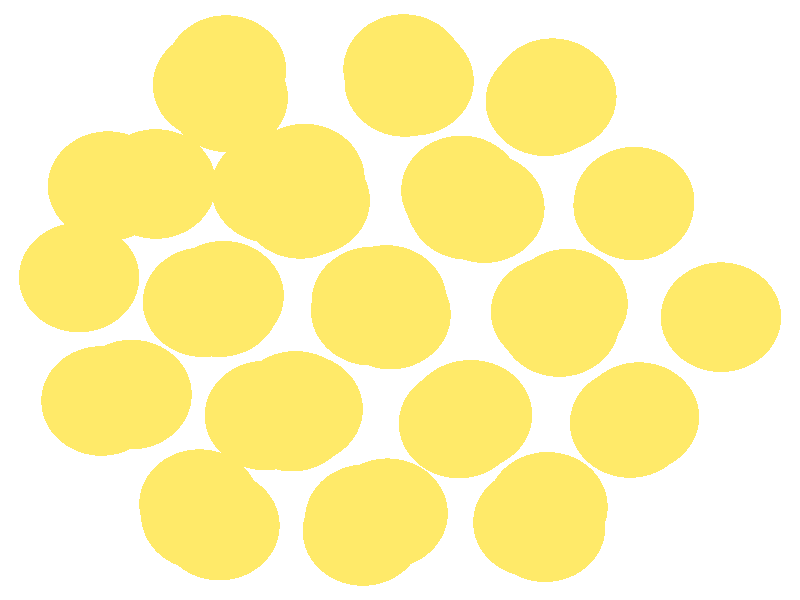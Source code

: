 #include "colors.inc"
#include "finish.inc"

global_settings {assumed_gamma 1 max_trace_level 6}
background {color White}
camera {orthographic
  right -13.56*x up 11.17*y
  direction 1.00*z
  location <0,0,50.00> look_at <0,0,0>}
light_source {<  2.00,   3.00,  40.00> color White
  area_light <0.70, 0, 0>, <0, 0.70, 0>, 3, 3
  adaptive 1 jitter}

#declare simple = finish {phong 0.7}
#declare pale = finish {ambient .5 diffuse .85 roughness .001 specular 0.200 }
#declare intermediate = finish {ambient 0.3 diffuse 0.6 specular 0.10 roughness 0.04 }
#declare vmd = finish {ambient .0 diffuse .65 phong 0.1 phong_size 40. specular 0.500 }
#declare jmol = finish {ambient .2 diffuse .6 specular 1 roughness .001 metallic}
#declare ase2 = finish {ambient 0.05 brilliance 3 diffuse 0.6 metallic specular 0.70 roughness 0.04 reflection 0.15}
#declare ase3 = finish {ambient .15 brilliance 2 diffuse .6 metallic specular 1. roughness .001 reflection .0}
#declare glass = finish {ambient .05 diffuse .3 specular 1. roughness .001}
#declare Rcell = 0.050;
#declare Rbond = 0.100;

#macro atom(LOC, R, COL, FIN)
  sphere{LOC, R texture{pigment{COL} finish{FIN}}}
#end
#macro constrain(LOC, R, COL, FIN)
union{torus{R, Rcell rotate 45*z texture{pigment{COL} finish{FIN}}}
      torus{R, Rcell rotate -45*z texture{pigment{COL} finish{FIN}}}
      translate LOC}
#end

atom(< -1.77,  -1.97,  -1.47>, 1.02, rgb <1.00, 0.82, 0.14>, ase3) // #0 
atom(< -0.21,  -3.97,  -2.83>, 1.02, rgb <1.00, 0.82, 0.14>, ase3) // #1 
atom(<  1.18,  -2.14,  -1.32>, 1.02, rgb <1.00, 0.82, 0.14>, ase3) // #2 
atom(<  2.50,  -3.85,  -2.89>, 1.02, rgb <1.00, 0.82, 0.14>, ase3) // #3 
atom(<  1.22,  -2.14,  -4.46>, 1.02, rgb <1.00, 0.82, 0.14>, ase3) // #4 
atom(<  2.46,  -4.23,  -5.87>, 1.02, rgb <1.00, 0.82, 0.14>, ase3) // #5 
atom(<  4.05,  -2.18,  -3.98>, 1.02, rgb <1.00, 0.82, 0.14>, ase3) // #6 
atom(<  3.90,  -2.29,  -7.47>, 1.02, rgb <1.00, 0.82, 0.14>, ase3) // #7 
atom(< -0.49,  -0.20,   0.00>, 1.02, rgb <1.00, 0.82, 0.14>, ase3) // #8 
atom(< -1.69,   1.79,  -1.15>, 1.02, rgb <1.00, 0.82, 0.14>, ase3) // #9 
atom(< -0.23,   0.00,  -2.87>, 1.02, rgb <1.00, 0.82, 0.14>, ase3) // #10 
atom(<  1.43,   1.71,  -1.28>, 1.02, rgb <1.00, 0.82, 0.14>, ase3) // #11 
atom(<  2.84,  -0.07,  -2.59>, 1.02, rgb <1.00, 0.82, 0.14>, ase3) // #12 
atom(<  1.15,   1.77,  -4.38>, 1.02, rgb <1.00, 0.82, 0.14>, ase3) // #13 
atom(<  2.56,  -0.22,  -5.83>, 1.02, rgb <1.00, 0.82, 0.14>, ase3) // #14 
atom(<  3.97,   1.83,  -4.40>, 1.02, rgb <1.00, 0.82, 0.14>, ase3) // #15 
atom(<  5.44,  -0.32,  -6.02>, 1.02, rgb <1.00, 0.82, 0.14>, ase3) // #16 
atom(<  3.96,   1.76,  -7.33>, 1.02, rgb <1.00, 0.82, 0.14>, ase3) // #17 
atom(<  0.08,   4.06,  -2.92>, 1.02, rgb <1.00, 0.82, 0.14>, ase3) // #18 
atom(<  2.47,   3.70,  -3.05>, 1.02, rgb <1.00, 0.82, 0.14>, ase3) // #19 
atom(<  2.65,   3.79,  -5.90>, 1.02, rgb <1.00, 0.82, 0.14>, ase3) // #20 
atom(< -3.06,  -4.20,  -3.01>, 1.02, rgb <1.00, 0.82, 0.14>, ase3) // #21 
atom(< -4.55,  -1.76,  -3.90>, 1.02, rgb <1.00, 0.82, 0.14>, ase3) // #22 
atom(< -3.40,  -3.80,  -5.38>, 1.02, rgb <1.00, 0.82, 0.14>, ase3) // #23 
atom(< -1.65,  -2.03,  -4.30>, 1.02, rgb <1.00, 0.82, 0.14>, ase3) // #24 
atom(< -0.63,  -4.30,  -5.78>, 1.02, rgb <1.00, 0.82, 0.14>, ase3) // #25 
atom(< -1.83,  -2.17,  -7.19>, 1.02, rgb <1.00, 0.82, 0.14>, ase3) // #26 
atom(< -0.59,  -4.08,  -8.65>, 1.02, rgb <1.00, 0.82, 0.14>, ase3) // #27 
atom(<  1.16,  -2.15,  -7.40>, 1.02, rgb <1.00, 0.82, 0.14>, ase3) // #28 
atom(<  2.26,  -4.14,  -8.46>, 1.02, rgb <1.00, 0.82, 0.14>, ase3) // #29 
atom(<  1.00,  -2.30, -10.29>, 1.02, rgb <1.00, 0.82, 0.14>, ase3) // #30 
atom(< -2.99,   0.08,  -2.86>, 1.02, rgb <1.00, 0.82, 0.14>, ase3) // #31 
atom(< -4.14,   2.16,  -4.21>, 1.02, rgb <1.00, 0.82, 0.14>, ase3) // #32 
atom(< -3.06,  -0.04,  -5.74>, 1.02, rgb <1.00, 0.82, 0.14>, ase3) // #33 
atom(< -1.62,   2.26,  -4.08>, 1.02, rgb <1.00, 0.82, 0.14>, ase3) // #34 
atom(< -0.16,  -0.27,  -5.91>, 1.02, rgb <1.00, 0.82, 0.14>, ase3) // #35 
atom(< -1.53,   1.85,  -7.23>, 1.02, rgb <1.00, 0.82, 0.14>, ase3) // #36 
atom(< -0.48,  -0.03,  -8.51>, 1.02, rgb <1.00, 0.82, 0.14>, ase3) // #37 
atom(<  1.12,   1.83,  -7.27>, 1.02, rgb <1.00, 0.82, 0.14>, ase3) // #38 
atom(<  2.70,  -0.41,  -9.06>, 1.02, rgb <1.00, 0.82, 0.14>, ase3) // #39 
atom(<  1.04,   2.04, -10.11>, 1.02, rgb <1.00, 0.82, 0.14>, ase3) // #40 
atom(< -2.92,   3.77,  -2.80>, 1.02, rgb <1.00, 0.82, 0.14>, ase3) // #41 
atom(< -2.95,   4.28,  -5.69>, 1.02, rgb <1.00, 0.82, 0.14>, ase3) // #42 
atom(<  0.23,   4.08,  -5.72>, 1.02, rgb <1.00, 0.82, 0.14>, ase3) // #43 
atom(<  0.06,   4.30,  -8.57>, 1.02, rgb <1.00, 0.82, 0.14>, ase3) // #44 
atom(<  2.58,   3.85,  -8.47>, 1.02, rgb <1.00, 0.82, 0.14>, ase3) // #45 
atom(< -5.06,  -1.88,  -6.93>, 1.02, rgb <1.00, 0.82, 0.14>, ase3) // #46 
atom(< -3.37,  -4.00,  -8.21>, 1.02, rgb <1.00, 0.82, 0.14>, ase3) // #47 
atom(< -2.29,  -2.15, -10.18>, 1.02, rgb <1.00, 0.82, 0.14>, ase3) // #48 
atom(< -5.44,   0.42,  -5.57>, 1.02, rgb <1.00, 0.82, 0.14>, ase3) // #49 
atom(< -4.95,   2.12,  -7.01>, 1.02, rgb <1.00, 0.82, 0.14>, ase3) // #50 
atom(< -3.34,  -0.04,  -8.56>, 1.02, rgb <1.00, 0.82, 0.14>, ase3) // #51 
atom(< -2.18,   2.08, -10.39>, 1.02, rgb <1.00, 0.82, 0.14>, ase3) // #52 
atom(< -0.49,  -0.20, -11.67>, 1.02, rgb <1.00, 0.82, 0.14>, ase3) // #53 
atom(< -3.17,   4.00,  -8.41>, 1.02, rgb <1.00, 0.82, 0.14>, ase3) // #54 

